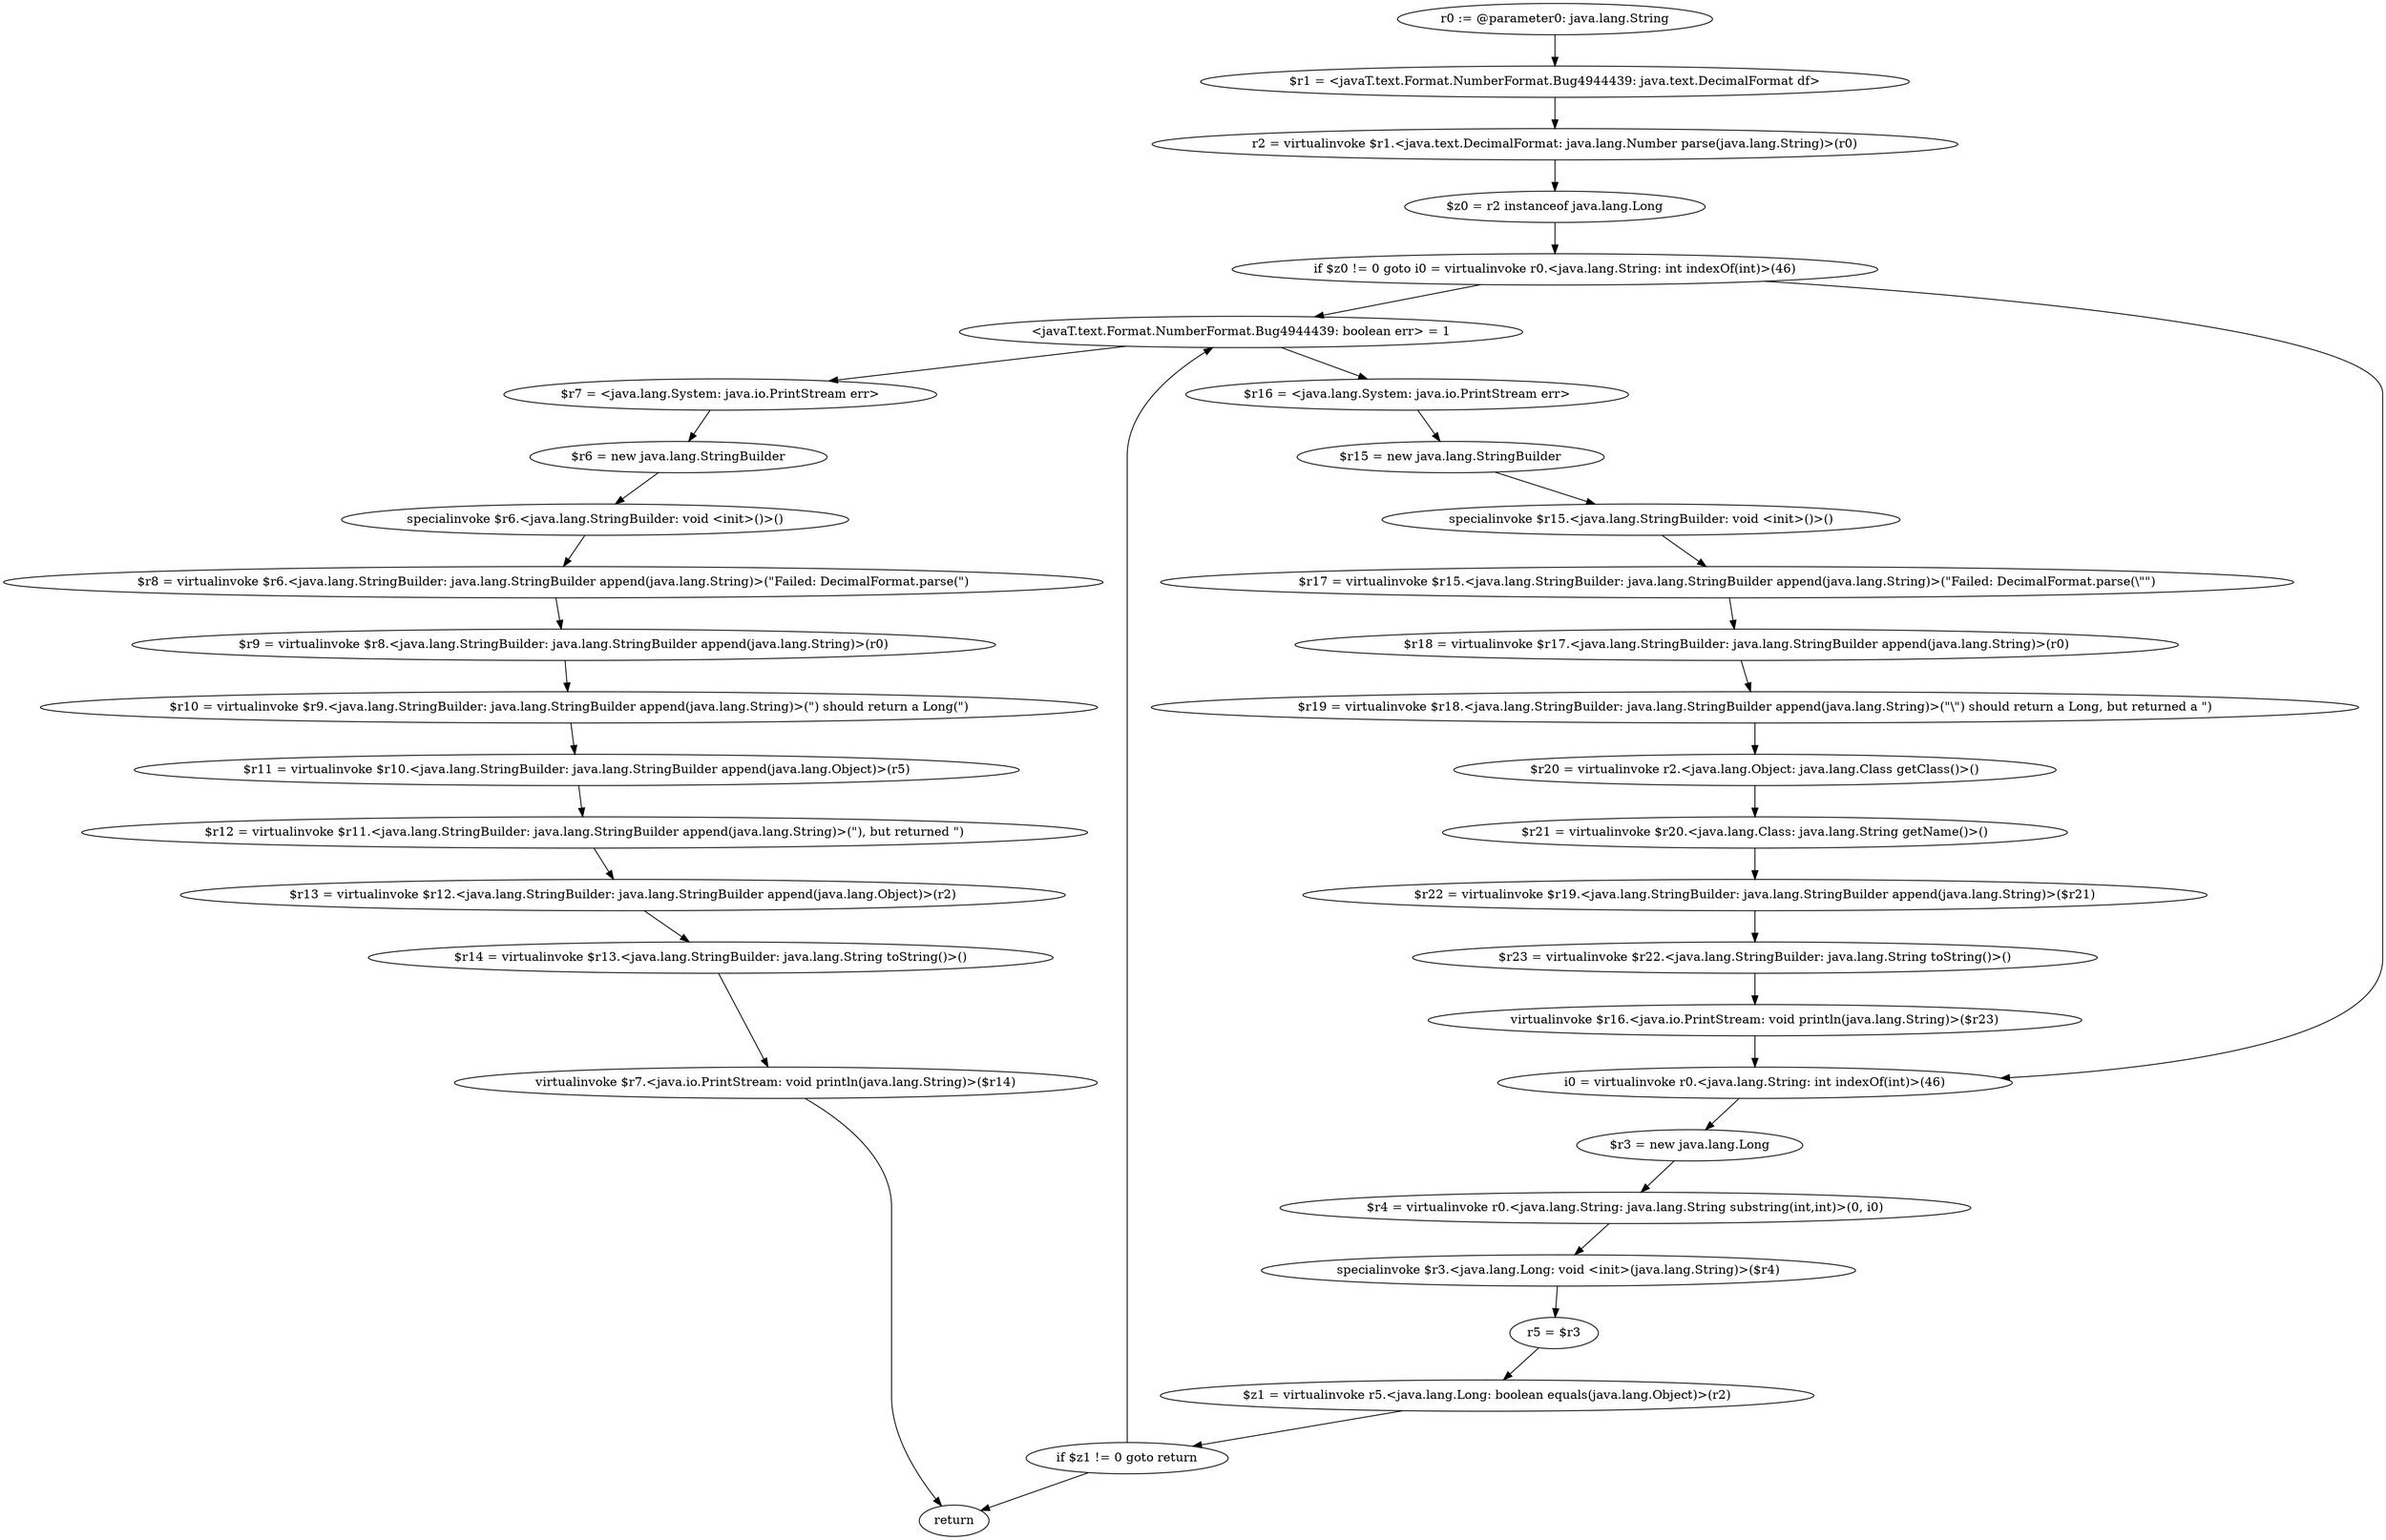 digraph "unitGraph" {
    "r0 := @parameter0: java.lang.String"
    "$r1 = <javaT.text.Format.NumberFormat.Bug4944439: java.text.DecimalFormat df>"
    "r2 = virtualinvoke $r1.<java.text.DecimalFormat: java.lang.Number parse(java.lang.String)>(r0)"
    "$z0 = r2 instanceof java.lang.Long"
    "if $z0 != 0 goto i0 = virtualinvoke r0.<java.lang.String: int indexOf(int)>(46)"
    "<javaT.text.Format.NumberFormat.Bug4944439: boolean err> = 1"
    "$r16 = <java.lang.System: java.io.PrintStream err>"
    "$r15 = new java.lang.StringBuilder"
    "specialinvoke $r15.<java.lang.StringBuilder: void <init>()>()"
    "$r17 = virtualinvoke $r15.<java.lang.StringBuilder: java.lang.StringBuilder append(java.lang.String)>(\"Failed: DecimalFormat.parse(\\\"\")"
    "$r18 = virtualinvoke $r17.<java.lang.StringBuilder: java.lang.StringBuilder append(java.lang.String)>(r0)"
    "$r19 = virtualinvoke $r18.<java.lang.StringBuilder: java.lang.StringBuilder append(java.lang.String)>(\"\\\") should return a Long, but returned a \")"
    "$r20 = virtualinvoke r2.<java.lang.Object: java.lang.Class getClass()>()"
    "$r21 = virtualinvoke $r20.<java.lang.Class: java.lang.String getName()>()"
    "$r22 = virtualinvoke $r19.<java.lang.StringBuilder: java.lang.StringBuilder append(java.lang.String)>($r21)"
    "$r23 = virtualinvoke $r22.<java.lang.StringBuilder: java.lang.String toString()>()"
    "virtualinvoke $r16.<java.io.PrintStream: void println(java.lang.String)>($r23)"
    "i0 = virtualinvoke r0.<java.lang.String: int indexOf(int)>(46)"
    "$r3 = new java.lang.Long"
    "$r4 = virtualinvoke r0.<java.lang.String: java.lang.String substring(int,int)>(0, i0)"
    "specialinvoke $r3.<java.lang.Long: void <init>(java.lang.String)>($r4)"
    "r5 = $r3"
    "$z1 = virtualinvoke r5.<java.lang.Long: boolean equals(java.lang.Object)>(r2)"
    "if $z1 != 0 goto return"
    "$r7 = <java.lang.System: java.io.PrintStream err>"
    "$r6 = new java.lang.StringBuilder"
    "specialinvoke $r6.<java.lang.StringBuilder: void <init>()>()"
    "$r8 = virtualinvoke $r6.<java.lang.StringBuilder: java.lang.StringBuilder append(java.lang.String)>(\"Failed: DecimalFormat.parse(\")"
    "$r9 = virtualinvoke $r8.<java.lang.StringBuilder: java.lang.StringBuilder append(java.lang.String)>(r0)"
    "$r10 = virtualinvoke $r9.<java.lang.StringBuilder: java.lang.StringBuilder append(java.lang.String)>(\") should return a Long(\")"
    "$r11 = virtualinvoke $r10.<java.lang.StringBuilder: java.lang.StringBuilder append(java.lang.Object)>(r5)"
    "$r12 = virtualinvoke $r11.<java.lang.StringBuilder: java.lang.StringBuilder append(java.lang.String)>(\"), but returned \")"
    "$r13 = virtualinvoke $r12.<java.lang.StringBuilder: java.lang.StringBuilder append(java.lang.Object)>(r2)"
    "$r14 = virtualinvoke $r13.<java.lang.StringBuilder: java.lang.String toString()>()"
    "virtualinvoke $r7.<java.io.PrintStream: void println(java.lang.String)>($r14)"
    "return"
    "r0 := @parameter0: java.lang.String"->"$r1 = <javaT.text.Format.NumberFormat.Bug4944439: java.text.DecimalFormat df>";
    "$r1 = <javaT.text.Format.NumberFormat.Bug4944439: java.text.DecimalFormat df>"->"r2 = virtualinvoke $r1.<java.text.DecimalFormat: java.lang.Number parse(java.lang.String)>(r0)";
    "r2 = virtualinvoke $r1.<java.text.DecimalFormat: java.lang.Number parse(java.lang.String)>(r0)"->"$z0 = r2 instanceof java.lang.Long";
    "$z0 = r2 instanceof java.lang.Long"->"if $z0 != 0 goto i0 = virtualinvoke r0.<java.lang.String: int indexOf(int)>(46)";
    "if $z0 != 0 goto i0 = virtualinvoke r0.<java.lang.String: int indexOf(int)>(46)"->"<javaT.text.Format.NumberFormat.Bug4944439: boolean err> = 1";
    "if $z0 != 0 goto i0 = virtualinvoke r0.<java.lang.String: int indexOf(int)>(46)"->"i0 = virtualinvoke r0.<java.lang.String: int indexOf(int)>(46)";
    "<javaT.text.Format.NumberFormat.Bug4944439: boolean err> = 1"->"$r16 = <java.lang.System: java.io.PrintStream err>";
    "$r16 = <java.lang.System: java.io.PrintStream err>"->"$r15 = new java.lang.StringBuilder";
    "$r15 = new java.lang.StringBuilder"->"specialinvoke $r15.<java.lang.StringBuilder: void <init>()>()";
    "specialinvoke $r15.<java.lang.StringBuilder: void <init>()>()"->"$r17 = virtualinvoke $r15.<java.lang.StringBuilder: java.lang.StringBuilder append(java.lang.String)>(\"Failed: DecimalFormat.parse(\\\"\")";
    "$r17 = virtualinvoke $r15.<java.lang.StringBuilder: java.lang.StringBuilder append(java.lang.String)>(\"Failed: DecimalFormat.parse(\\\"\")"->"$r18 = virtualinvoke $r17.<java.lang.StringBuilder: java.lang.StringBuilder append(java.lang.String)>(r0)";
    "$r18 = virtualinvoke $r17.<java.lang.StringBuilder: java.lang.StringBuilder append(java.lang.String)>(r0)"->"$r19 = virtualinvoke $r18.<java.lang.StringBuilder: java.lang.StringBuilder append(java.lang.String)>(\"\\\") should return a Long, but returned a \")";
    "$r19 = virtualinvoke $r18.<java.lang.StringBuilder: java.lang.StringBuilder append(java.lang.String)>(\"\\\") should return a Long, but returned a \")"->"$r20 = virtualinvoke r2.<java.lang.Object: java.lang.Class getClass()>()";
    "$r20 = virtualinvoke r2.<java.lang.Object: java.lang.Class getClass()>()"->"$r21 = virtualinvoke $r20.<java.lang.Class: java.lang.String getName()>()";
    "$r21 = virtualinvoke $r20.<java.lang.Class: java.lang.String getName()>()"->"$r22 = virtualinvoke $r19.<java.lang.StringBuilder: java.lang.StringBuilder append(java.lang.String)>($r21)";
    "$r22 = virtualinvoke $r19.<java.lang.StringBuilder: java.lang.StringBuilder append(java.lang.String)>($r21)"->"$r23 = virtualinvoke $r22.<java.lang.StringBuilder: java.lang.String toString()>()";
    "$r23 = virtualinvoke $r22.<java.lang.StringBuilder: java.lang.String toString()>()"->"virtualinvoke $r16.<java.io.PrintStream: void println(java.lang.String)>($r23)";
    "virtualinvoke $r16.<java.io.PrintStream: void println(java.lang.String)>($r23)"->"i0 = virtualinvoke r0.<java.lang.String: int indexOf(int)>(46)";
    "i0 = virtualinvoke r0.<java.lang.String: int indexOf(int)>(46)"->"$r3 = new java.lang.Long";
    "$r3 = new java.lang.Long"->"$r4 = virtualinvoke r0.<java.lang.String: java.lang.String substring(int,int)>(0, i0)";
    "$r4 = virtualinvoke r0.<java.lang.String: java.lang.String substring(int,int)>(0, i0)"->"specialinvoke $r3.<java.lang.Long: void <init>(java.lang.String)>($r4)";
    "specialinvoke $r3.<java.lang.Long: void <init>(java.lang.String)>($r4)"->"r5 = $r3";
    "r5 = $r3"->"$z1 = virtualinvoke r5.<java.lang.Long: boolean equals(java.lang.Object)>(r2)";
    "$z1 = virtualinvoke r5.<java.lang.Long: boolean equals(java.lang.Object)>(r2)"->"if $z1 != 0 goto return";
    "if $z1 != 0 goto return"->"<javaT.text.Format.NumberFormat.Bug4944439: boolean err> = 1";
    "if $z1 != 0 goto return"->"return";
    "<javaT.text.Format.NumberFormat.Bug4944439: boolean err> = 1"->"$r7 = <java.lang.System: java.io.PrintStream err>";
    "$r7 = <java.lang.System: java.io.PrintStream err>"->"$r6 = new java.lang.StringBuilder";
    "$r6 = new java.lang.StringBuilder"->"specialinvoke $r6.<java.lang.StringBuilder: void <init>()>()";
    "specialinvoke $r6.<java.lang.StringBuilder: void <init>()>()"->"$r8 = virtualinvoke $r6.<java.lang.StringBuilder: java.lang.StringBuilder append(java.lang.String)>(\"Failed: DecimalFormat.parse(\")";
    "$r8 = virtualinvoke $r6.<java.lang.StringBuilder: java.lang.StringBuilder append(java.lang.String)>(\"Failed: DecimalFormat.parse(\")"->"$r9 = virtualinvoke $r8.<java.lang.StringBuilder: java.lang.StringBuilder append(java.lang.String)>(r0)";
    "$r9 = virtualinvoke $r8.<java.lang.StringBuilder: java.lang.StringBuilder append(java.lang.String)>(r0)"->"$r10 = virtualinvoke $r9.<java.lang.StringBuilder: java.lang.StringBuilder append(java.lang.String)>(\") should return a Long(\")";
    "$r10 = virtualinvoke $r9.<java.lang.StringBuilder: java.lang.StringBuilder append(java.lang.String)>(\") should return a Long(\")"->"$r11 = virtualinvoke $r10.<java.lang.StringBuilder: java.lang.StringBuilder append(java.lang.Object)>(r5)";
    "$r11 = virtualinvoke $r10.<java.lang.StringBuilder: java.lang.StringBuilder append(java.lang.Object)>(r5)"->"$r12 = virtualinvoke $r11.<java.lang.StringBuilder: java.lang.StringBuilder append(java.lang.String)>(\"), but returned \")";
    "$r12 = virtualinvoke $r11.<java.lang.StringBuilder: java.lang.StringBuilder append(java.lang.String)>(\"), but returned \")"->"$r13 = virtualinvoke $r12.<java.lang.StringBuilder: java.lang.StringBuilder append(java.lang.Object)>(r2)";
    "$r13 = virtualinvoke $r12.<java.lang.StringBuilder: java.lang.StringBuilder append(java.lang.Object)>(r2)"->"$r14 = virtualinvoke $r13.<java.lang.StringBuilder: java.lang.String toString()>()";
    "$r14 = virtualinvoke $r13.<java.lang.StringBuilder: java.lang.String toString()>()"->"virtualinvoke $r7.<java.io.PrintStream: void println(java.lang.String)>($r14)";
    "virtualinvoke $r7.<java.io.PrintStream: void println(java.lang.String)>($r14)"->"return";
}
